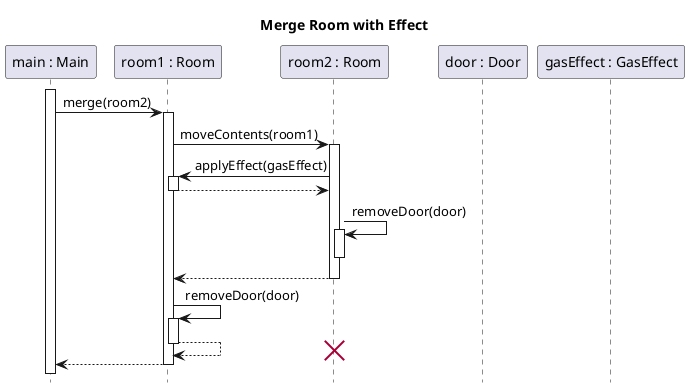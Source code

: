 @startuml room-merge-with-effect
title Merge Room with Effect
hide footbox
skinparam SequenceReferenceBackgroundColor white

participant "main : Main" as main
participant "room1 : Room" as r1
participant "room2 : Room" as r2
participant "door : Door" as door
participant "gasEffect : GasEffect" as gasEffect

main++
main-> r1 ++: merge(room2)
    r1 -> r2 ++: moveContents(room1)
        r2 -> r1 ++: applyEffect(gasEffect)
        return
        r2 -> r2 ++ : removeDoor(door)
        deactivate 
    return
    r1 -> r1 ++: removeDoor(door)
    return
destroy r2
return

@enduml